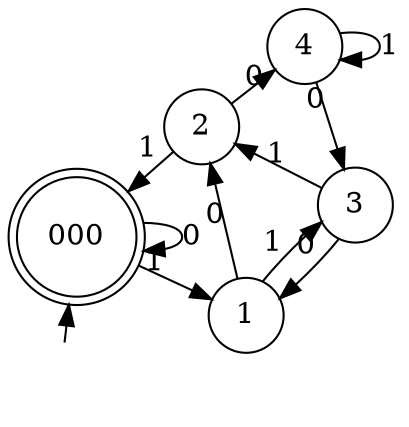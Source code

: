 digraph finite_state_machine {
	rankdir=LR;
	size="8,5"
    layout=fdp
	node [shape = doublecircle]; 0;
	node [shape = circle];

    0 [label = "000", ordering="out"];
    -1 [color="white", label=""]
    -1 -> 0 [label=""]
	0 -> 0 [label="0"];
    0 -> 1 [label="1"];
    1 -> 2 [label="0"];
    2 -> 0 [label="1"];
    1 -> 3 [label="1"];
    3 -> 1 [label="0"];
    2 -> 4 [label="0"];
    3 -> 2 [label="1"];
    4 -> 3 [label="0"];
    4 -> 4 [label="1"];
}